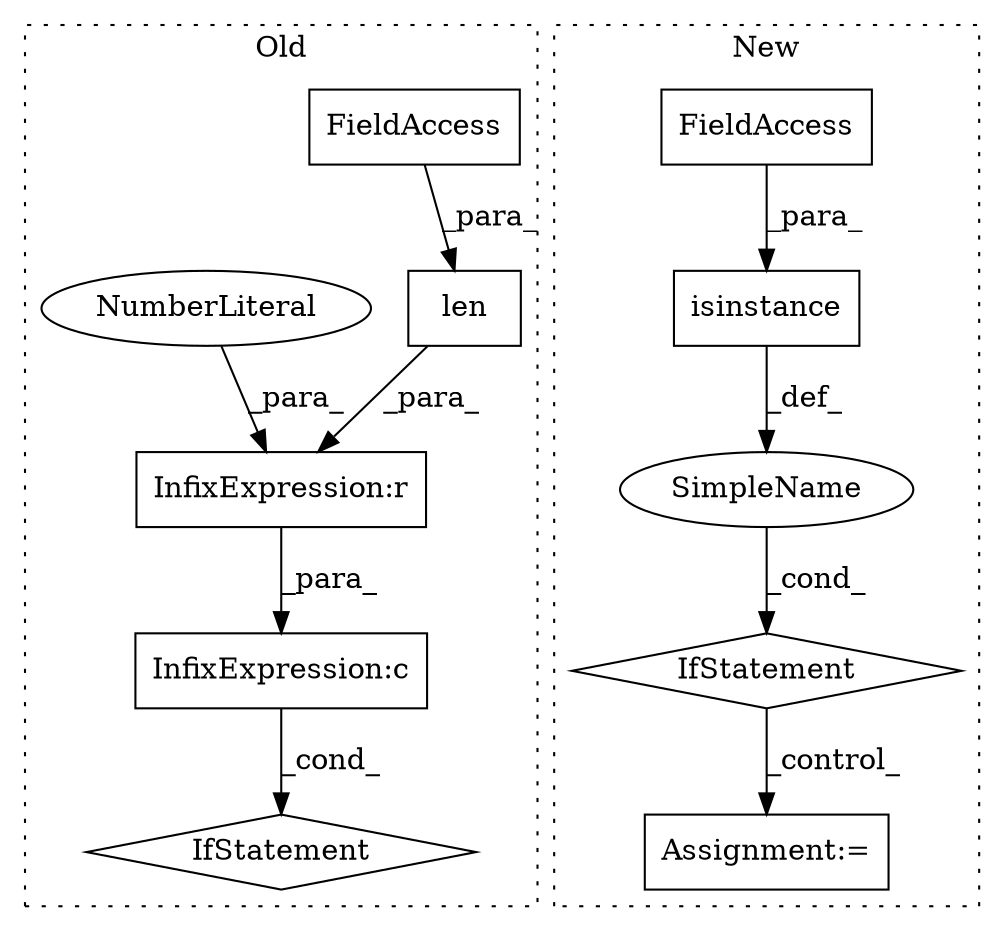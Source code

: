 digraph G {
subgraph cluster0 {
1 [label="len" a="32" s="673,681" l="4,1" shape="box"];
7 [label="IfStatement" a="25" s="614,688" l="4,2" shape="diamond"];
8 [label="InfixExpression:r" a="27" s="682" l="4" shape="box"];
9 [label="FieldAccess" a="22" s="677" l="4" shape="box"];
10 [label="NumberLiteral" a="34" s="686" l="1" shape="ellipse"];
11 [label="InfixExpression:c" a="27" s="668" l="4" shape="box"];
label = "Old";
style="dotted";
}
subgraph cluster1 {
2 [label="isinstance" a="32" s="485,507" l="11,1" shape="box"];
3 [label="IfStatement" a="25" s="480,508" l="4,2" shape="diamond"];
4 [label="Assignment:=" a="7" s="744" l="2" shape="box"];
5 [label="SimpleName" a="42" s="" l="" shape="ellipse"];
6 [label="FieldAccess" a="22" s="496" l="4" shape="box"];
label = "New";
style="dotted";
}
1 -> 8 [label="_para_"];
2 -> 5 [label="_def_"];
3 -> 4 [label="_control_"];
5 -> 3 [label="_cond_"];
6 -> 2 [label="_para_"];
8 -> 11 [label="_para_"];
9 -> 1 [label="_para_"];
10 -> 8 [label="_para_"];
11 -> 7 [label="_cond_"];
}